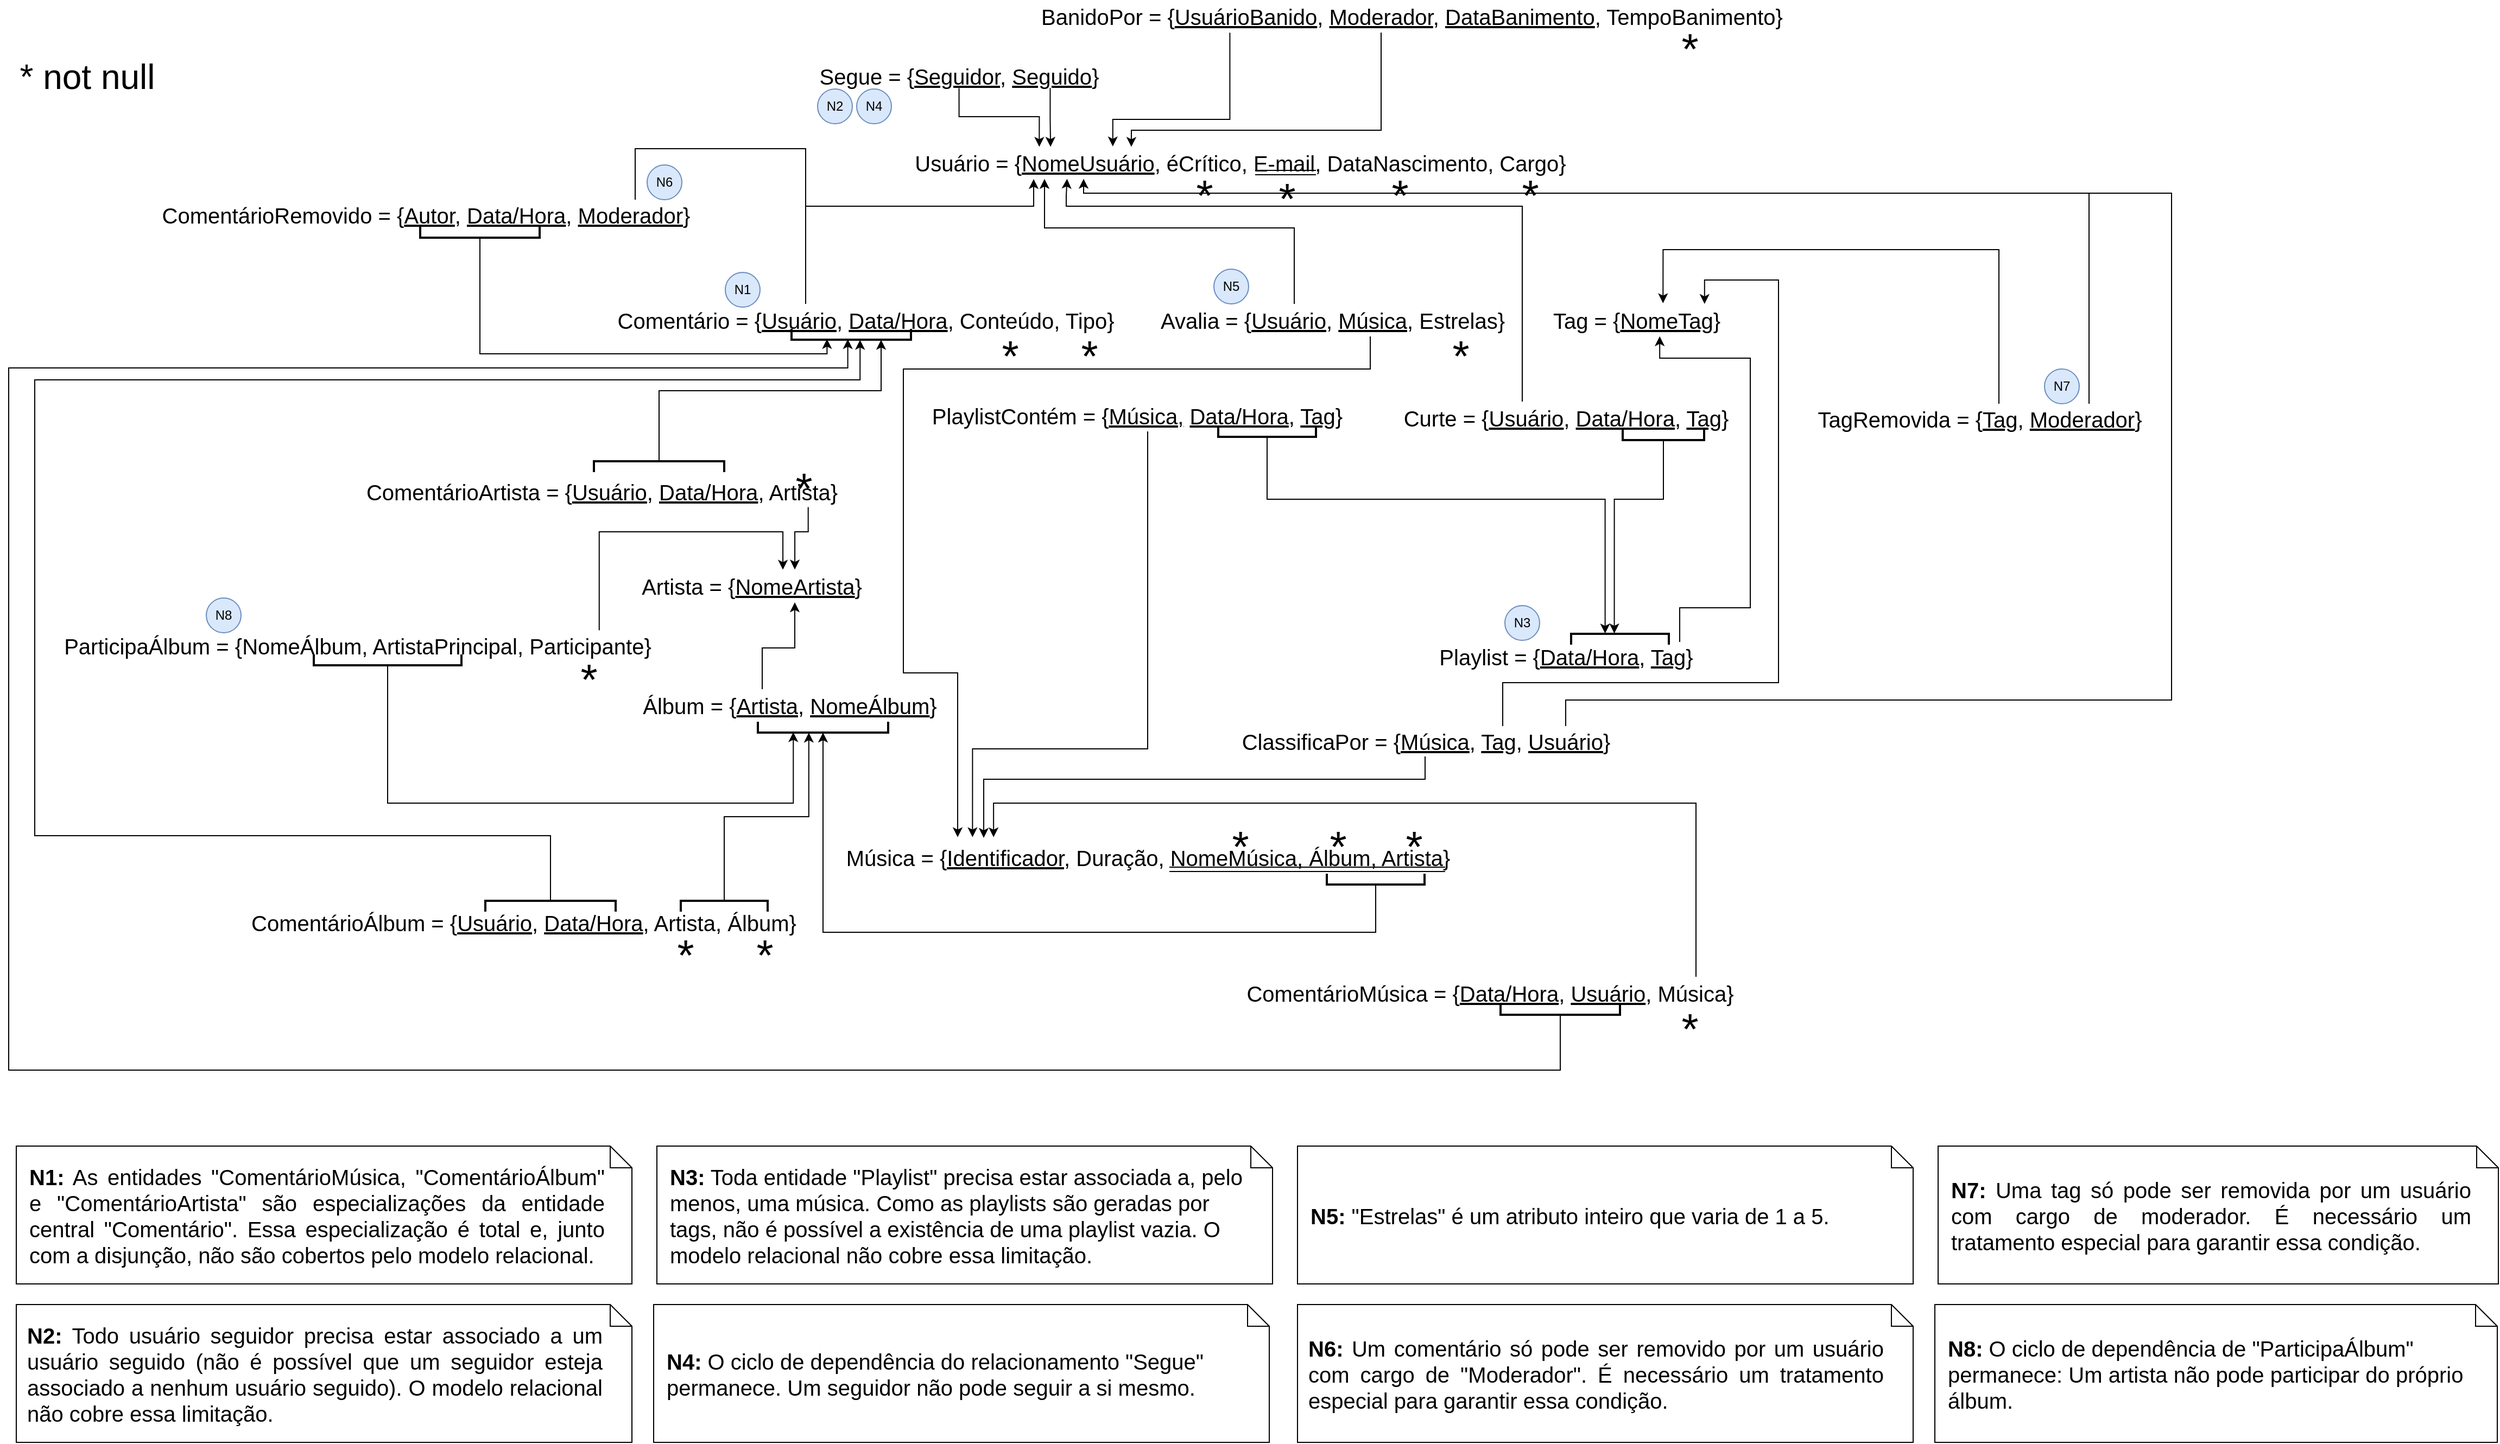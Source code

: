 <mxfile version="18.1.2" type="device"><diagram id="uBIwDoEW6npyJiQwNYyA" name="Page-1"><mxGraphModel dx="2756" dy="1058" grid="0" gridSize="10" guides="1" tooltips="1" connect="1" arrows="1" fold="1" page="1" pageScale="1" pageWidth="827" pageHeight="1169" math="0" shadow="0"><root><mxCell id="0"/><mxCell id="1" parent="0"/><mxCell id="7VjOKIPXhmHWfeDFrpkA-3" style="edgeStyle=orthogonalEdgeStyle;rounded=0;orthogonalLoop=1;jettySize=auto;html=1;entryX=0.197;entryY=0.007;entryDx=0;entryDy=0;entryPerimeter=0;fontSize=20;exitX=0.501;exitY=1.06;exitDx=0;exitDy=0;exitPerimeter=0;" parent="1" source="7VjOKIPXhmHWfeDFrpkA-1" target="7VjOKIPXhmHWfeDFrpkA-2" edge="1"><mxGeometry relative="1" as="geometry"/></mxCell><mxCell id="7VjOKIPXhmHWfeDFrpkA-4" style="edgeStyle=orthogonalEdgeStyle;rounded=0;orthogonalLoop=1;jettySize=auto;html=1;entryX=0.214;entryY=0.007;entryDx=0;entryDy=0;entryPerimeter=0;fontSize=20;exitX=0.812;exitY=1.059;exitDx=0;exitDy=0;exitPerimeter=0;" parent="1" source="7VjOKIPXhmHWfeDFrpkA-1" target="7VjOKIPXhmHWfeDFrpkA-2" edge="1"><mxGeometry relative="1" as="geometry"/></mxCell><mxCell id="7VjOKIPXhmHWfeDFrpkA-1" value="&lt;font style=&quot;font-size: 20px;&quot;&gt;Segue = {&lt;u&gt;Seguidor&lt;/u&gt;, &lt;u&gt;Seguido&lt;/u&gt;}&lt;/font&gt;" style="text;html=1;align=center;verticalAlign=middle;resizable=0;points=[];autosize=1;strokeColor=none;fillColor=none;" parent="1" vertex="1"><mxGeometry x="6" y="120" width="270" height="20" as="geometry"/></mxCell><mxCell id="7VjOKIPXhmHWfeDFrpkA-2" value="&lt;div&gt;Usuário = {&lt;u&gt;NomeUsuário&lt;/u&gt;, éCrítico, E-mail, DataNascimento, Cargo}&lt;/div&gt;" style="text;html=1;align=center;verticalAlign=middle;resizable=0;points=[];autosize=1;strokeColor=none;fillColor=none;fontSize=20;" parent="1" vertex="1"><mxGeometry x="95" y="195" width="610" height="30" as="geometry"/></mxCell><mxCell id="7VjOKIPXhmHWfeDFrpkA-5" value="" style="endArrow=none;html=1;rounded=0;fontSize=20;shape=link;" parent="1" edge="1"><mxGeometry width="50" height="50" relative="1" as="geometry"><mxPoint x="414" y="219" as="sourcePoint"/><mxPoint x="470" y="219" as="targetPoint"/></mxGeometry></mxCell><mxCell id="7VjOKIPXhmHWfeDFrpkA-11" style="edgeStyle=orthogonalEdgeStyle;rounded=0;orthogonalLoop=1;jettySize=auto;html=1;fontSize=20;exitX=0.261;exitY=1.005;exitDx=0;exitDy=0;exitPerimeter=0;entryX=0.308;entryY=-0.003;entryDx=0;entryDy=0;entryPerimeter=0;" parent="1" source="7VjOKIPXhmHWfeDFrpkA-10" target="7VjOKIPXhmHWfeDFrpkA-2" edge="1"><mxGeometry relative="1" as="geometry"><mxPoint x="283" y="180" as="targetPoint"/><mxPoint x="390" y="95" as="sourcePoint"/><Array as="points"><mxPoint x="391" y="170"/><mxPoint x="283" y="170"/></Array></mxGeometry></mxCell><mxCell id="7VjOKIPXhmHWfeDFrpkA-12" style="edgeStyle=orthogonalEdgeStyle;rounded=0;orthogonalLoop=1;jettySize=auto;html=1;fontSize=20;exitX=0.46;exitY=0.998;exitDx=0;exitDy=0;exitPerimeter=0;entryX=0.336;entryY=0.01;entryDx=0;entryDy=0;entryPerimeter=0;" parent="1" source="7VjOKIPXhmHWfeDFrpkA-10" target="7VjOKIPXhmHWfeDFrpkA-2" edge="1"><mxGeometry relative="1" as="geometry"><mxPoint x="468.286" y="141.286" as="targetPoint"/><Array as="points"><mxPoint x="530" y="180"/><mxPoint x="300" y="180"/></Array></mxGeometry></mxCell><mxCell id="7VjOKIPXhmHWfeDFrpkA-10" value="BanidoPor = {&lt;u&gt;UsuárioBanido&lt;/u&gt;, &lt;u&gt;Moderador&lt;/u&gt;, &lt;u&gt;DataBanimento&lt;/u&gt;, TempoBanimento}" style="text;html=1;align=center;verticalAlign=middle;resizable=0;points=[];autosize=1;strokeColor=none;fillColor=none;fontSize=20;" parent="1" vertex="1"><mxGeometry x="208" y="60" width="700" height="30" as="geometry"/></mxCell><mxCell id="7VjOKIPXhmHWfeDFrpkA-14" value="" style="edgeStyle=orthogonalEdgeStyle;rounded=0;orthogonalLoop=1;jettySize=auto;html=1;fontSize=20;exitX=0.383;exitY=0.001;exitDx=0;exitDy=0;exitPerimeter=0;strokeColor=#000000;fillColor=#000000;" parent="1" source="7VjOKIPXhmHWfeDFrpkA-13" target="7VjOKIPXhmHWfeDFrpkA-2" edge="1"><mxGeometry relative="1" as="geometry"><Array as="points"><mxPoint y="250"/><mxPoint x="210" y="250"/></Array></mxGeometry></mxCell><mxCell id="7VjOKIPXhmHWfeDFrpkA-13" value="Comentário = {&lt;u&gt;Usuário&lt;/u&gt;, &lt;u&gt;Data/Hora&lt;/u&gt;, Conteúdo, Tipo}" style="text;html=1;align=center;verticalAlign=middle;resizable=0;points=[];autosize=1;strokeColor=none;fillColor=none;fontSize=20;" parent="1" vertex="1"><mxGeometry x="-180" y="340" width="470" height="30" as="geometry"/></mxCell><mxCell id="7VjOKIPXhmHWfeDFrpkA-16" value="" style="edgeStyle=orthogonalEdgeStyle;rounded=0;orthogonalLoop=1;jettySize=auto;html=1;fontSize=20;entryX=0.206;entryY=0.998;entryDx=0;entryDy=0;entryPerimeter=0;" parent="1" source="7VjOKIPXhmHWfeDFrpkA-15" target="7VjOKIPXhmHWfeDFrpkA-2" edge="1"><mxGeometry relative="1" as="geometry"><Array as="points"><mxPoint x="450" y="270"/><mxPoint x="220" y="270"/><mxPoint x="220" y="225"/></Array></mxGeometry></mxCell><mxCell id="7VjOKIPXhmHWfeDFrpkA-48" style="edgeStyle=orthogonalEdgeStyle;rounded=0;orthogonalLoop=1;jettySize=auto;html=1;fontSize=20;strokeColor=#000000;fillColor=#000000;entryX=0.193;entryY=-0.121;entryDx=0;entryDy=0;entryPerimeter=0;" parent="1" source="7VjOKIPXhmHWfeDFrpkA-15" target="7VjOKIPXhmHWfeDFrpkA-41" edge="1"><mxGeometry relative="1" as="geometry"><mxPoint x="140" y="900" as="targetPoint"/><Array as="points"><mxPoint x="520" y="400"/><mxPoint x="90" y="400"/><mxPoint x="90" y="680"/><mxPoint x="140" y="680"/></Array></mxGeometry></mxCell><mxCell id="7VjOKIPXhmHWfeDFrpkA-15" value="Avalia = {&lt;u&gt;Usuário&lt;/u&gt;, &lt;u&gt;Música&lt;/u&gt;, Estrelas}" style="text;html=1;align=center;verticalAlign=middle;resizable=0;points=[];autosize=1;strokeColor=none;fillColor=none;fontSize=20;" parent="1" vertex="1"><mxGeometry x="320" y="340" width="330" height="30" as="geometry"/></mxCell><mxCell id="7VjOKIPXhmHWfeDFrpkA-18" value="Tag = {&lt;u&gt;NomeTag&lt;/u&gt;}" style="text;html=1;align=center;verticalAlign=middle;resizable=0;points=[];autosize=1;strokeColor=none;fillColor=none;fontSize=20;" parent="1" vertex="1"><mxGeometry x="680" y="340" width="170" height="30" as="geometry"/></mxCell><mxCell id="7VjOKIPXhmHWfeDFrpkA-33" value="" style="edgeStyle=orthogonalEdgeStyle;rounded=0;orthogonalLoop=1;jettySize=auto;html=1;fontSize=20;strokeColor=#000000;fillColor=#000000;entryX=0.239;entryY=0.993;entryDx=0;entryDy=0;entryPerimeter=0;" parent="1" source="7VjOKIPXhmHWfeDFrpkA-21" target="7VjOKIPXhmHWfeDFrpkA-2" edge="1"><mxGeometry relative="1" as="geometry"><mxPoint x="530" y="240" as="targetPoint"/><Array as="points"><mxPoint x="660" y="250"/><mxPoint x="240" y="250"/><mxPoint x="240" y="240"/><mxPoint x="241" y="240"/></Array></mxGeometry></mxCell><mxCell id="7VjOKIPXhmHWfeDFrpkA-21" value="Curte = {&lt;u&gt;Usuário&lt;/u&gt;, &lt;u&gt;Data/Hora&lt;/u&gt;, &lt;u&gt;Tag&lt;/u&gt;}" style="text;html=1;align=center;verticalAlign=middle;resizable=0;points=[];autosize=1;strokeColor=none;fillColor=none;fontSize=20;" parent="1" vertex="1"><mxGeometry x="540" y="430" width="320" height="30" as="geometry"/></mxCell><mxCell id="7VjOKIPXhmHWfeDFrpkA-23" value="" style="edgeStyle=orthogonalEdgeStyle;rounded=0;orthogonalLoop=1;jettySize=auto;html=1;fontSize=20;strokeColor=#000000;fillColor=#000000;entryX=0.627;entryY=0.995;entryDx=0;entryDy=0;entryPerimeter=0;exitX=0.92;exitY=0.049;exitDx=0;exitDy=0;exitPerimeter=0;" parent="1" source="7VjOKIPXhmHWfeDFrpkA-22" target="7VjOKIPXhmHWfeDFrpkA-18" edge="1"><mxGeometry relative="1" as="geometry"><mxPoint x="780" y="370" as="targetPoint"/><Array as="points"><mxPoint x="805" y="620"/><mxPoint x="870" y="620"/><mxPoint x="870" y="390"/><mxPoint x="787" y="390"/></Array></mxGeometry></mxCell><mxCell id="7VjOKIPXhmHWfeDFrpkA-22" value="Playlist = {&lt;u&gt;Data/Hora&lt;/u&gt;, &lt;u&gt;Tag&lt;/u&gt;}" style="text;html=1;align=center;verticalAlign=middle;resizable=0;points=[];autosize=1;strokeColor=none;fillColor=none;fontSize=20;" parent="1" vertex="1"><mxGeometry x="575" y="650" width="250" height="30" as="geometry"/></mxCell><mxCell id="7VjOKIPXhmHWfeDFrpkA-29" style="edgeStyle=orthogonalEdgeStyle;rounded=0;orthogonalLoop=1;jettySize=auto;html=1;exitX=0;exitY=0.5;exitDx=0;exitDy=0;exitPerimeter=0;fontSize=20;strokeColor=#000000;fillColor=#000000;entryX=-0.04;entryY=0.558;entryDx=0;entryDy=0;entryPerimeter=0;" parent="1" source="7VjOKIPXhmHWfeDFrpkA-31" target="7VjOKIPXhmHWfeDFrpkA-30" edge="1"><mxGeometry relative="1" as="geometry"><mxPoint x="782.5" y="480" as="sourcePoint"/><mxPoint x="745" y="640" as="targetPoint"/><Array as="points"><mxPoint x="790" y="520"/><mxPoint x="745" y="520"/></Array></mxGeometry></mxCell><mxCell id="7VjOKIPXhmHWfeDFrpkA-30" value="" style="strokeWidth=2;html=1;shape=mxgraph.flowchart.annotation_1;align=left;pointerEvents=1;shadow=0;fontSize=20;rotation=90;" parent="1" vertex="1"><mxGeometry x="745" y="604" width="10" height="90" as="geometry"/></mxCell><mxCell id="7VjOKIPXhmHWfeDFrpkA-31" value="" style="strokeWidth=2;html=1;shape=mxgraph.flowchart.annotation_1;align=left;pointerEvents=1;shadow=0;fontSize=20;rotation=-90;" parent="1" vertex="1"><mxGeometry x="785" y="423" width="10" height="75" as="geometry"/></mxCell><mxCell id="7VjOKIPXhmHWfeDFrpkA-49" style="edgeStyle=orthogonalEdgeStyle;rounded=0;orthogonalLoop=1;jettySize=auto;html=1;entryX=0.217;entryY=-0.121;entryDx=0;entryDy=0;entryPerimeter=0;fontSize=20;strokeColor=#000000;fillColor=#000000;" parent="1" source="7VjOKIPXhmHWfeDFrpkA-34" target="7VjOKIPXhmHWfeDFrpkA-41" edge="1"><mxGeometry relative="1" as="geometry"><Array as="points"><mxPoint x="315" y="750"/><mxPoint x="154" y="750"/></Array></mxGeometry></mxCell><mxCell id="7VjOKIPXhmHWfeDFrpkA-34" value="PlaylistContém = {&lt;u&gt;Música,&lt;/u&gt; &lt;u&gt;Data/Hora&lt;/u&gt;, &lt;u&gt;Tag&lt;/u&gt;}" style="text;html=1;align=center;verticalAlign=middle;resizable=0;points=[];autosize=1;strokeColor=none;fillColor=none;fontSize=20;" parent="1" vertex="1"><mxGeometry x="110" y="427.5" width="390" height="30" as="geometry"/></mxCell><mxCell id="7VjOKIPXhmHWfeDFrpkA-36" style="edgeStyle=orthogonalEdgeStyle;rounded=0;orthogonalLoop=1;jettySize=auto;html=1;entryX=-0.033;entryY=0.652;entryDx=0;entryDy=0;entryPerimeter=0;fontSize=20;strokeColor=#000000;fillColor=#000000;" parent="1" source="7VjOKIPXhmHWfeDFrpkA-35" target="7VjOKIPXhmHWfeDFrpkA-30" edge="1"><mxGeometry relative="1" as="geometry"><Array as="points"><mxPoint x="425" y="520"/><mxPoint x="736" y="520"/></Array></mxGeometry></mxCell><mxCell id="7VjOKIPXhmHWfeDFrpkA-35" value="" style="strokeWidth=2;html=1;shape=mxgraph.flowchart.annotation_1;align=left;pointerEvents=1;shadow=0;fontSize=20;rotation=-90;" parent="1" vertex="1"><mxGeometry x="420" y="412.5" width="10" height="90" as="geometry"/></mxCell><mxCell id="7VjOKIPXhmHWfeDFrpkA-37" value="Artista = {&lt;u&gt;NomeArtista&lt;/u&gt;}" style="text;html=1;align=center;verticalAlign=middle;resizable=0;points=[];autosize=1;strokeColor=none;fillColor=none;fontSize=20;" parent="1" vertex="1"><mxGeometry x="-160" y="585" width="220" height="30" as="geometry"/></mxCell><mxCell id="7VjOKIPXhmHWfeDFrpkA-40" style="edgeStyle=orthogonalEdgeStyle;rounded=0;orthogonalLoop=1;jettySize=auto;html=1;fontSize=20;strokeColor=#000000;fillColor=#000000;" parent="1" source="7VjOKIPXhmHWfeDFrpkA-38" target="7VjOKIPXhmHWfeDFrpkA-37" edge="1"><mxGeometry relative="1" as="geometry"><Array as="points"><mxPoint x="-40" y="657"/><mxPoint x="-10" y="657"/></Array></mxGeometry></mxCell><mxCell id="7VjOKIPXhmHWfeDFrpkA-38" value="Álbum = {&lt;u&gt;Artista&lt;/u&gt;, &lt;u&gt;NomeÁlbum&lt;/u&gt;}" style="text;html=1;align=center;verticalAlign=middle;resizable=0;points=[];autosize=1;strokeColor=none;fillColor=none;fontSize=20;" parent="1" vertex="1"><mxGeometry x="-160" y="695" width="290" height="30" as="geometry"/></mxCell><mxCell id="7VjOKIPXhmHWfeDFrpkA-41" value="Música = {&lt;u&gt;Identificador,&lt;/u&gt; Duração, NomeMúsica,  Álbum, Artista}" style="text;html=1;align=center;verticalAlign=middle;resizable=0;points=[];autosize=1;strokeColor=none;fillColor=none;fontSize=20;" parent="1" vertex="1"><mxGeometry x="30" y="835" width="570" height="30" as="geometry"/></mxCell><mxCell id="7VjOKIPXhmHWfeDFrpkA-42" value="" style="strokeWidth=2;html=1;shape=mxgraph.flowchart.annotation_1;align=left;pointerEvents=1;shadow=0;fontSize=20;rotation=-90;" parent="1" vertex="1"><mxGeometry x="11" y="670" width="10" height="120" as="geometry"/></mxCell><mxCell id="7VjOKIPXhmHWfeDFrpkA-44" style="edgeStyle=orthogonalEdgeStyle;rounded=0;orthogonalLoop=1;jettySize=auto;html=1;entryX=0;entryY=0.5;entryDx=0;entryDy=0;entryPerimeter=0;fontSize=20;strokeColor=#000000;fillColor=#000000;" parent="1" source="7VjOKIPXhmHWfeDFrpkA-43" target="7VjOKIPXhmHWfeDFrpkA-42" edge="1"><mxGeometry relative="1" as="geometry"><Array as="points"><mxPoint x="525" y="919"/><mxPoint x="16" y="919"/></Array></mxGeometry></mxCell><mxCell id="7VjOKIPXhmHWfeDFrpkA-43" value="" style="strokeWidth=2;html=1;shape=mxgraph.flowchart.annotation_1;align=left;pointerEvents=1;shadow=0;fontSize=20;rotation=-90;" parent="1" vertex="1"><mxGeometry x="520" y="825" width="10" height="90" as="geometry"/></mxCell><mxCell id="7VjOKIPXhmHWfeDFrpkA-45" value="" style="endArrow=none;html=1;rounded=0;fontSize=20;shape=link;" parent="1" edge="1"><mxGeometry width="50" height="50" relative="1" as="geometry"><mxPoint x="335" y="861" as="sourcePoint"/><mxPoint x="589" y="861" as="targetPoint"/></mxGeometry></mxCell><mxCell id="7VjOKIPXhmHWfeDFrpkA-61" style="edgeStyle=elbowEdgeStyle;rounded=0;orthogonalLoop=1;jettySize=auto;elbow=vertical;html=1;entryX=0.682;entryY=-0.009;entryDx=0;entryDy=0;entryPerimeter=0;fontSize=20;strokeColor=#000000;fillColor=#000000;exitX=0.923;exitY=0.993;exitDx=0;exitDy=0;exitPerimeter=0;" parent="1" source="7VjOKIPXhmHWfeDFrpkA-50" target="7VjOKIPXhmHWfeDFrpkA-37" edge="1"><mxGeometry relative="1" as="geometry"><Array as="points"><mxPoint y="550"/></Array></mxGeometry></mxCell><mxCell id="7VjOKIPXhmHWfeDFrpkA-50" value="ComentárioArtista = {&lt;u&gt;Usuário&lt;/u&gt;, &lt;u&gt;Data/Hora&lt;/u&gt;, Artista}" style="text;html=1;align=center;verticalAlign=middle;resizable=0;points=[];autosize=1;strokeColor=none;fillColor=none;fontSize=20;" parent="1" vertex="1"><mxGeometry x="-413" y="497.5" width="450" height="30" as="geometry"/></mxCell><mxCell id="7VjOKIPXhmHWfeDFrpkA-54" style="edgeStyle=elbowEdgeStyle;rounded=0;orthogonalLoop=1;jettySize=auto;html=1;fontSize=20;strokeColor=#000000;fillColor=#000000;entryX=-0.015;entryY=0.75;entryDx=0;entryDy=0;entryPerimeter=0;elbow=vertical;" parent="1" source="7VjOKIPXhmHWfeDFrpkA-51" target="7VjOKIPXhmHWfeDFrpkA-52" edge="1"><mxGeometry relative="1" as="geometry"><mxPoint x="42" y="380" as="targetPoint"/><Array as="points"><mxPoint x="-20" y="420"/></Array></mxGeometry></mxCell><mxCell id="7VjOKIPXhmHWfeDFrpkA-51" value="" style="strokeWidth=2;html=1;shape=mxgraph.flowchart.annotation_1;align=left;pointerEvents=1;shadow=0;fontSize=20;rotation=90;" parent="1" vertex="1"><mxGeometry x="-140" y="430" width="10" height="120" as="geometry"/></mxCell><mxCell id="7VjOKIPXhmHWfeDFrpkA-52" value="" style="strokeWidth=2;html=1;shape=mxgraph.flowchart.annotation_1;align=left;pointerEvents=1;shadow=0;fontSize=20;rotation=-90;" parent="1" vertex="1"><mxGeometry x="37" y="313" width="10" height="110" as="geometry"/></mxCell><mxCell id="7VjOKIPXhmHWfeDFrpkA-55" value="ComentárioÁlbum = {&lt;u&gt;Usuário&lt;/u&gt;, &lt;u&gt;Data/Hora&lt;/u&gt;, Artista, Álbum}" style="text;html=1;align=center;verticalAlign=middle;resizable=0;points=[];autosize=1;strokeColor=none;fillColor=none;fontSize=20;" parent="1" vertex="1"><mxGeometry x="-520" y="895" width="520" height="30" as="geometry"/></mxCell><mxCell id="7VjOKIPXhmHWfeDFrpkA-57" style="edgeStyle=orthogonalEdgeStyle;rounded=0;orthogonalLoop=1;jettySize=auto;html=1;entryX=-0.011;entryY=0.391;entryDx=0;entryDy=0;entryPerimeter=0;fontSize=20;strokeColor=#000000;fillColor=#000000;" parent="1" source="7VjOKIPXhmHWfeDFrpkA-56" target="7VjOKIPXhmHWfeDFrpkA-42" edge="1"><mxGeometry relative="1" as="geometry"/></mxCell><mxCell id="7VjOKIPXhmHWfeDFrpkA-56" value="" style="strokeWidth=2;html=1;shape=mxgraph.flowchart.annotation_1;align=left;pointerEvents=1;shadow=0;fontSize=20;rotation=90;" parent="1" vertex="1"><mxGeometry x="-80" y="855" width="10" height="80" as="geometry"/></mxCell><mxCell id="7VjOKIPXhmHWfeDFrpkA-59" style="edgeStyle=orthogonalEdgeStyle;rounded=0;orthogonalLoop=1;jettySize=auto;html=1;fontSize=20;strokeColor=#000000;fillColor=#000000;entryX=-0.018;entryY=0.574;entryDx=0;entryDy=0;entryPerimeter=0;" parent="1" source="7VjOKIPXhmHWfeDFrpkA-58" target="7VjOKIPXhmHWfeDFrpkA-52" edge="1"><mxGeometry relative="1" as="geometry"><mxPoint x="50" y="380" as="targetPoint"/><Array as="points"><mxPoint x="-235" y="830"/><mxPoint x="-710" y="830"/><mxPoint x="-710" y="410"/><mxPoint x="50" y="410"/></Array></mxGeometry></mxCell><mxCell id="7VjOKIPXhmHWfeDFrpkA-58" value="" style="strokeWidth=2;html=1;shape=mxgraph.flowchart.annotation_1;align=left;pointerEvents=1;shadow=0;fontSize=20;rotation=90;" parent="1" vertex="1"><mxGeometry x="-240" y="835" width="10" height="120" as="geometry"/></mxCell><mxCell id="7VjOKIPXhmHWfeDFrpkA-66" style="edgeStyle=elbowEdgeStyle;rounded=0;orthogonalLoop=1;jettySize=auto;elbow=vertical;html=1;fontSize=20;strokeColor=#000000;fillColor=#000000;exitX=0.898;exitY=0.026;exitDx=0;exitDy=0;exitPerimeter=0;entryX=0.632;entryY=-0.003;entryDx=0;entryDy=0;entryPerimeter=0;" parent="1" source="7VjOKIPXhmHWfeDFrpkA-62" target="7VjOKIPXhmHWfeDFrpkA-37" edge="1"><mxGeometry relative="1" as="geometry"><mxPoint x="-120" y="530.0" as="targetPoint"/><Array as="points"><mxPoint x="-40" y="550"/><mxPoint x="-30" y="550"/><mxPoint x="-160" y="560"/></Array></mxGeometry></mxCell><mxCell id="7VjOKIPXhmHWfeDFrpkA-62" value="ParticipaÁlbum = {NomeÁlbum, ArtistaPrincipal, Participante}" style="text;html=1;align=center;verticalAlign=middle;resizable=0;points=[];autosize=1;strokeColor=none;fillColor=none;fontSize=20;" parent="1" vertex="1"><mxGeometry x="-693" y="640" width="560" height="30" as="geometry"/></mxCell><mxCell id="7VjOKIPXhmHWfeDFrpkA-65" style="edgeStyle=elbowEdgeStyle;rounded=0;orthogonalLoop=1;jettySize=auto;elbow=vertical;html=1;entryX=0.033;entryY=0.272;entryDx=0;entryDy=0;entryPerimeter=0;fontSize=20;strokeColor=#000000;fillColor=#000000;" parent="1" source="7VjOKIPXhmHWfeDFrpkA-64" target="7VjOKIPXhmHWfeDFrpkA-42" edge="1"><mxGeometry relative="1" as="geometry"><Array as="points"><mxPoint x="-200" y="800"/></Array></mxGeometry></mxCell><mxCell id="7VjOKIPXhmHWfeDFrpkA-64" value="" style="strokeWidth=2;html=1;shape=mxgraph.flowchart.annotation_1;align=left;pointerEvents=1;shadow=0;fontSize=20;rotation=-90;" parent="1" vertex="1"><mxGeometry x="-390" y="600" width="10" height="136" as="geometry"/></mxCell><mxCell id="7VjOKIPXhmHWfeDFrpkA-69" style="edgeStyle=elbowEdgeStyle;rounded=0;orthogonalLoop=1;jettySize=auto;elbow=vertical;html=1;entryX=0.251;entryY=-0.119;entryDx=0;entryDy=0;entryPerimeter=0;fontSize=20;strokeColor=#000000;fillColor=#000000;" parent="1" source="7VjOKIPXhmHWfeDFrpkA-68" target="7VjOKIPXhmHWfeDFrpkA-41" edge="1"><mxGeometry relative="1" as="geometry"><Array as="points"><mxPoint x="820" y="800"/><mxPoint x="390" y="770"/></Array></mxGeometry></mxCell><mxCell id="7VjOKIPXhmHWfeDFrpkA-68" value="ComentárioMúsica = {&lt;u&gt;Data/Hora&lt;/u&gt;, &lt;u&gt;Usuário&lt;/u&gt;, Música}" style="text;html=1;align=center;verticalAlign=middle;resizable=0;points=[];autosize=1;strokeColor=none;fillColor=none;fontSize=20;" parent="1" vertex="1"><mxGeometry x="400" y="960" width="460" height="30" as="geometry"/></mxCell><mxCell id="7VjOKIPXhmHWfeDFrpkA-76" style="edgeStyle=orthogonalEdgeStyle;rounded=0;orthogonalLoop=1;jettySize=auto;elbow=vertical;html=1;fontSize=20;strokeColor=#000000;fillColor=#000000;entryX=0.048;entryY=0.471;entryDx=0;entryDy=0;entryPerimeter=0;" parent="1" source="7VjOKIPXhmHWfeDFrpkA-70" target="7VjOKIPXhmHWfeDFrpkA-52" edge="1"><mxGeometry relative="1" as="geometry"><mxPoint x="28" y="393" as="targetPoint"/><Array as="points"><mxPoint x="695" y="1046"/><mxPoint x="-734" y="1046"/><mxPoint x="-734" y="399"/><mxPoint x="39" y="399"/></Array></mxGeometry></mxCell><mxCell id="7VjOKIPXhmHWfeDFrpkA-70" value="" style="strokeWidth=2;html=1;shape=mxgraph.flowchart.annotation_1;align=left;pointerEvents=1;shadow=0;fontSize=20;rotation=-90;" parent="1" vertex="1"><mxGeometry x="690" y="935" width="10" height="110" as="geometry"/></mxCell><mxCell id="7VjOKIPXhmHWfeDFrpkA-81" style="edgeStyle=orthogonalEdgeStyle;rounded=0;orthogonalLoop=1;jettySize=auto;html=1;fontSize=20;strokeColor=#000000;fillColor=#000000;elbow=vertical;" parent="1" source="7VjOKIPXhmHWfeDFrpkA-80" edge="1"><mxGeometry relative="1" as="geometry"><mxPoint x="164" y="832" as="targetPoint"/><Array as="points"><mxPoint x="571" y="778"/><mxPoint x="164" y="778"/></Array></mxGeometry></mxCell><mxCell id="7VjOKIPXhmHWfeDFrpkA-82" style="edgeStyle=orthogonalEdgeStyle;rounded=0;orthogonalLoop=1;jettySize=auto;html=1;fontSize=20;strokeColor=#000000;fillColor=#000000;elbow=vertical;entryX=0.87;entryY=0.001;entryDx=0;entryDy=0;entryPerimeter=0;" parent="1" source="7VjOKIPXhmHWfeDFrpkA-80" target="7VjOKIPXhmHWfeDFrpkA-18" edge="1"><mxGeometry relative="1" as="geometry"><mxPoint x="828" y="337" as="targetPoint"/><Array as="points"><mxPoint x="642" y="689"/><mxPoint x="896" y="689"/><mxPoint x="896" y="318"/><mxPoint x="828" y="318"/></Array></mxGeometry></mxCell><mxCell id="7VjOKIPXhmHWfeDFrpkA-85" value="" style="edgeStyle=orthogonalEdgeStyle;rounded=0;jumpStyle=arc;jumpSize=20;orthogonalLoop=1;jettySize=auto;html=1;fontSize=20;strokeColor=#000000;fillColor=#000000;elbow=vertical;entryX=0.264;entryY=0.993;entryDx=0;entryDy=0;entryPerimeter=0;" parent="1" source="7VjOKIPXhmHWfeDFrpkA-80" target="7VjOKIPXhmHWfeDFrpkA-2" edge="1"><mxGeometry relative="1" as="geometry"><Array as="points"><mxPoint x="700" y="705"/><mxPoint x="1258" y="705"/><mxPoint x="1258" y="238"/><mxPoint x="256" y="238"/></Array></mxGeometry></mxCell><mxCell id="7VjOKIPXhmHWfeDFrpkA-80" value="ClassificaPor = {&lt;u&gt;Música&lt;/u&gt;, &lt;u&gt;Tag&lt;/u&gt;, &lt;u&gt;Usuário&lt;/u&gt;}" style="text;html=1;align=center;verticalAlign=middle;resizable=0;points=[];autosize=1;strokeColor=none;fillColor=none;fontSize=20;" parent="1" vertex="1"><mxGeometry x="396" y="729" width="349" height="28" as="geometry"/></mxCell><mxCell id="7VjOKIPXhmHWfeDFrpkA-88" style="edgeStyle=orthogonalEdgeStyle;rounded=0;jumpStyle=arc;jumpSize=20;orthogonalLoop=1;jettySize=auto;html=1;entryX=0.645;entryY=-0.021;entryDx=0;entryDy=0;entryPerimeter=0;fontSize=20;strokeColor=#000000;fillColor=#000000;elbow=vertical;" parent="1" source="7VjOKIPXhmHWfeDFrpkA-87" target="7VjOKIPXhmHWfeDFrpkA-18" edge="1"><mxGeometry relative="1" as="geometry"><Array as="points"><mxPoint x="1099" y="290"/><mxPoint x="790" y="290"/></Array></mxGeometry></mxCell><mxCell id="7VjOKIPXhmHWfeDFrpkA-89" style="edgeStyle=orthogonalEdgeStyle;rounded=0;jumpStyle=arc;jumpSize=20;orthogonalLoop=1;jettySize=auto;html=1;fontSize=20;strokeColor=#000000;fillColor=#000000;elbow=vertical;endArrow=none;endFill=0;" parent="1" source="7VjOKIPXhmHWfeDFrpkA-87" edge="1"><mxGeometry relative="1" as="geometry"><mxPoint x="1182" y="238" as="targetPoint"/><Array as="points"><mxPoint x="1182" y="238"/></Array></mxGeometry></mxCell><mxCell id="7VjOKIPXhmHWfeDFrpkA-87" value="TagRemovida = {&lt;u&gt;Tag&lt;/u&gt;, &lt;u&gt;Moderador&lt;/u&gt;}" style="text;html=1;align=center;verticalAlign=middle;resizable=0;points=[];autosize=1;strokeColor=none;fillColor=none;fontSize=20;" parent="1" vertex="1"><mxGeometry x="927" y="432" width="308" height="28" as="geometry"/></mxCell><mxCell id="7VjOKIPXhmHWfeDFrpkA-93" style="edgeStyle=orthogonalEdgeStyle;rounded=0;jumpStyle=arc;jumpSize=20;orthogonalLoop=1;jettySize=auto;html=1;fontSize=20;startArrow=none;startFill=0;endArrow=none;endFill=0;strokeColor=#000000;fillColor=#000000;elbow=vertical;" parent="1" source="7VjOKIPXhmHWfeDFrpkA-90" edge="1"><mxGeometry relative="1" as="geometry"><mxPoint y="250" as="targetPoint"/><Array as="points"><mxPoint x="-157" y="197"/><mxPoint y="197"/><mxPoint y="250"/><mxPoint x="38" y="250"/></Array></mxGeometry></mxCell><mxCell id="7VjOKIPXhmHWfeDFrpkA-90" value="ComentárioRemovido = {&lt;u&gt;Autor&lt;/u&gt;, &lt;u&gt;Data/Hora&lt;/u&gt;, &lt;u&gt;Moderador&lt;/u&gt;}" style="text;html=1;align=center;verticalAlign=middle;resizable=0;points=[];autosize=1;strokeColor=none;fillColor=none;fontSize=20;" parent="1" vertex="1"><mxGeometry x="-598" y="244" width="495" height="28" as="geometry"/></mxCell><mxCell id="7VjOKIPXhmHWfeDFrpkA-92" style="edgeStyle=orthogonalEdgeStyle;rounded=0;jumpStyle=arc;jumpSize=20;orthogonalLoop=1;jettySize=auto;html=1;entryX=0.062;entryY=0.297;entryDx=0;entryDy=0;entryPerimeter=0;fontSize=20;endArrow=classic;endFill=1;strokeColor=#000000;fillColor=#000000;elbow=vertical;startArrow=none;startFill=0;" parent="1" source="7VjOKIPXhmHWfeDFrpkA-91" target="7VjOKIPXhmHWfeDFrpkA-52" edge="1"><mxGeometry relative="1" as="geometry"><Array as="points"><mxPoint x="-300" y="386"/><mxPoint x="20" y="386"/></Array></mxGeometry></mxCell><mxCell id="7VjOKIPXhmHWfeDFrpkA-91" value="" style="strokeWidth=2;html=1;shape=mxgraph.flowchart.annotation_1;align=left;pointerEvents=1;shadow=0;fontSize=20;rotation=-90;" parent="1" vertex="1"><mxGeometry x="-305" y="219" width="10" height="110" as="geometry"/></mxCell><mxCell id="7VjOKIPXhmHWfeDFrpkA-97" value="&lt;font style=&quot;font-size: 40px;&quot;&gt;*&lt;/font&gt;" style="text;html=1;align=center;verticalAlign=middle;resizable=0;points=[];autosize=1;strokeColor=none;fillColor=none;fontSize=20;" parent="1" vertex="1"><mxGeometry x="801" y="87" width="26" height="33" as="geometry"/></mxCell><mxCell id="7VjOKIPXhmHWfeDFrpkA-98" value="&lt;font style=&quot;font-size: 40px;&quot;&gt;*&lt;/font&gt;" style="text;html=1;align=center;verticalAlign=middle;resizable=0;points=[];autosize=1;strokeColor=none;fillColor=none;fontSize=20;" parent="1" vertex="1"><mxGeometry x="534" y="222" width="26" height="33" as="geometry"/></mxCell><mxCell id="7VjOKIPXhmHWfeDFrpkA-99" value="&lt;font style=&quot;font-size: 40px;&quot;&gt;*&lt;/font&gt;" style="text;html=1;align=center;verticalAlign=middle;resizable=0;points=[];autosize=1;strokeColor=none;fillColor=none;fontSize=20;" parent="1" vertex="1"><mxGeometry x="654" y="222" width="26" height="33" as="geometry"/></mxCell><mxCell id="7VjOKIPXhmHWfeDFrpkA-100" value="&lt;font style=&quot;font-size: 40px;&quot;&gt;*&lt;/font&gt;" style="text;html=1;align=center;verticalAlign=middle;resizable=0;points=[];autosize=1;strokeColor=none;fillColor=none;fontSize=20;" parent="1" vertex="1"><mxGeometry x="354" y="222" width="26" height="33" as="geometry"/></mxCell><mxCell id="7VjOKIPXhmHWfeDFrpkA-103" value="&lt;font style=&quot;font-size: 40px;&quot;&gt;*&lt;/font&gt;" style="text;html=1;align=center;verticalAlign=middle;resizable=0;points=[];autosize=1;strokeColor=none;fillColor=none;fontSize=20;" parent="1" vertex="1"><mxGeometry x="175" y="370" width="26" height="33" as="geometry"/></mxCell><mxCell id="7VjOKIPXhmHWfeDFrpkA-104" value="&lt;font style=&quot;font-size: 40px;&quot;&gt;*&lt;/font&gt;" style="text;html=1;align=center;verticalAlign=middle;resizable=0;points=[];autosize=1;strokeColor=none;fillColor=none;fontSize=20;" parent="1" vertex="1"><mxGeometry x="248" y="370" width="26" height="33" as="geometry"/></mxCell><mxCell id="7VjOKIPXhmHWfeDFrpkA-105" value="&lt;font style=&quot;font-size: 40px;&quot;&gt;*&lt;/font&gt;" style="text;html=1;align=center;verticalAlign=middle;resizable=0;points=[];autosize=1;strokeColor=none;fillColor=none;fontSize=20;" parent="1" vertex="1"><mxGeometry x="590" y="370" width="26" height="33" as="geometry"/></mxCell><mxCell id="7VjOKIPXhmHWfeDFrpkA-107" value="&lt;font style=&quot;font-size: 40px;&quot;&gt;*&lt;/font&gt;" style="text;html=1;align=center;verticalAlign=middle;resizable=0;points=[];autosize=1;strokeColor=none;fillColor=none;fontSize=20;" parent="1" vertex="1"><mxGeometry x="-15" y="492" width="26" height="33" as="geometry"/></mxCell><mxCell id="7VjOKIPXhmHWfeDFrpkA-108" value="&lt;font style=&quot;font-size: 40px;&quot;&gt;*&lt;/font&gt;" style="text;html=1;align=center;verticalAlign=middle;resizable=0;points=[];autosize=1;strokeColor=none;fillColor=none;fontSize=20;" parent="1" vertex="1"><mxGeometry x="-213" y="668" width="26" height="33" as="geometry"/></mxCell><mxCell id="7VjOKIPXhmHWfeDFrpkA-109" value="&lt;font style=&quot;font-size: 40px;&quot;&gt;*&lt;/font&gt;" style="text;html=1;align=center;verticalAlign=middle;resizable=0;points=[];autosize=1;strokeColor=none;fillColor=none;fontSize=20;" parent="1" vertex="1"><mxGeometry x="-124" y="922" width="26" height="33" as="geometry"/></mxCell><mxCell id="7VjOKIPXhmHWfeDFrpkA-110" value="&lt;font style=&quot;font-size: 40px;&quot;&gt;*&lt;/font&gt;" style="text;html=1;align=center;verticalAlign=middle;resizable=0;points=[];autosize=1;strokeColor=none;fillColor=none;fontSize=20;" parent="1" vertex="1"><mxGeometry x="-51" y="922" width="26" height="33" as="geometry"/></mxCell><mxCell id="7VjOKIPXhmHWfeDFrpkA-111" value="&lt;font style=&quot;font-size: 40px;&quot;&gt;*&lt;/font&gt;" style="text;html=1;align=center;verticalAlign=middle;resizable=0;points=[];autosize=1;strokeColor=none;fillColor=none;fontSize=20;" parent="1" vertex="1"><mxGeometry x="801" y="990" width="26" height="33" as="geometry"/></mxCell><mxCell id="7VjOKIPXhmHWfeDFrpkA-114" value="&lt;font style=&quot;font-size: 32px;&quot;&gt;* not null&lt;br&gt;&lt;/font&gt;" style="text;html=1;align=center;verticalAlign=middle;resizable=0;points=[];autosize=1;strokeColor=none;fillColor=none;fontSize=60;" parent="1" vertex="1"><mxGeometry x="-729" y="80" width="134" height="82" as="geometry"/></mxCell><mxCell id="KSuzK54IjEUhlApShDBi-1" value="N1" style="ellipse;whiteSpace=wrap;html=1;fillColor=#dae8fc;strokeColor=#6c8ebf;" vertex="1" parent="1"><mxGeometry x="-74" y="311" width="32" height="32" as="geometry"/></mxCell><mxCell id="KSuzK54IjEUhlApShDBi-2" value="N2" style="ellipse;whiteSpace=wrap;html=1;fillColor=#dae8fc;strokeColor=#6c8ebf;" vertex="1" parent="1"><mxGeometry x="11" y="142" width="32" height="32" as="geometry"/></mxCell><mxCell id="KSuzK54IjEUhlApShDBi-3" value="N4" style="ellipse;whiteSpace=wrap;html=1;fillColor=#dae8fc;strokeColor=#6c8ebf;" vertex="1" parent="1"><mxGeometry x="47" y="142" width="32" height="32" as="geometry"/></mxCell><mxCell id="KSuzK54IjEUhlApShDBi-4" value="N3" style="ellipse;whiteSpace=wrap;html=1;fillColor=#dae8fc;strokeColor=#6c8ebf;" vertex="1" parent="1"><mxGeometry x="644" y="618" width="32" height="32" as="geometry"/></mxCell><mxCell id="KSuzK54IjEUhlApShDBi-5" value="N5" style="ellipse;whiteSpace=wrap;html=1;fillColor=#dae8fc;strokeColor=#6c8ebf;" vertex="1" parent="1"><mxGeometry x="376" y="308" width="32" height="32" as="geometry"/></mxCell><mxCell id="KSuzK54IjEUhlApShDBi-6" value="N6" style="ellipse;whiteSpace=wrap;html=1;fillColor=#dae8fc;strokeColor=#6c8ebf;" vertex="1" parent="1"><mxGeometry x="-146" y="212" width="32" height="32" as="geometry"/></mxCell><mxCell id="KSuzK54IjEUhlApShDBi-7" value="N7" style="ellipse;whiteSpace=wrap;html=1;fillColor=#dae8fc;strokeColor=#6c8ebf;" vertex="1" parent="1"><mxGeometry x="1141" y="400" width="32" height="32" as="geometry"/></mxCell><mxCell id="KSuzK54IjEUhlApShDBi-8" value="N8" style="ellipse;whiteSpace=wrap;html=1;fillColor=#dae8fc;strokeColor=#6c8ebf;" vertex="1" parent="1"><mxGeometry x="-552" y="611" width="32" height="32" as="geometry"/></mxCell><mxCell id="KSuzK54IjEUhlApShDBi-12" value="&lt;div align=&quot;justify&quot;&gt;&lt;b&gt;N1:&lt;/b&gt; As entidades &quot;ComentárioMúsica, &quot;ComentárioÁlbum&quot; e &quot;ComentárioArtista&quot; são especializações da entidade central &quot;Comentário&quot;. Essa especialização é total e, junto com a disjunção, não são cobertos pelo modelo relacional.&lt;/div&gt;" style="shape=note;size=20;whiteSpace=wrap;html=1;fontSize=20;align=left;spacingLeft=10;spacingRight=25;" vertex="1" parent="1"><mxGeometry x="-727" y="1116" width="567" height="127" as="geometry"/></mxCell><mxCell id="KSuzK54IjEUhlApShDBi-13" value="&lt;div align=&quot;justify&quot;&gt;&lt;b&gt;N2:&lt;/b&gt; Todo usuário seguidor precisa estar associado a um usuário seguido (não é possível que um seguidor esteja associado a nenhum usuário seguido). O modelo relacional não cobre essa limitação.&lt;br&gt;&lt;b&gt;&lt;/b&gt;&lt;/div&gt;" style="shape=note;size=20;whiteSpace=wrap;html=1;fontSize=20;align=right;spacingLeft=10;spacingRight=25;" vertex="1" parent="1"><mxGeometry x="-727" y="1262" width="567" height="127" as="geometry"/></mxCell><mxCell id="KSuzK54IjEUhlApShDBi-14" value="&lt;b&gt;N3:&lt;/b&gt; Toda entidade &quot;Playlist&quot; precisa estar associada a, pelo menos, uma música. Como as playlists são geradas por tags, não é possível a existência de uma playlist vazia. O modelo relacional não cobre essa limitação." style="shape=note;size=20;whiteSpace=wrap;html=1;fontSize=20;align=left;spacingLeft=10;spacingRight=25;" vertex="1" parent="1"><mxGeometry x="-137" y="1116" width="567" height="127" as="geometry"/></mxCell><mxCell id="KSuzK54IjEUhlApShDBi-15" value="&lt;b&gt;N4: &lt;/b&gt;O ciclo de dependência do relacionamento &quot;Segue&quot; permanece. Um seguidor não pode seguir a si mesmo.&lt;br&gt;&lt;b&gt;&lt;/b&gt;" style="shape=note;size=20;whiteSpace=wrap;html=1;fontSize=20;align=left;spacingLeft=10;spacingRight=25;" vertex="1" parent="1"><mxGeometry x="-140" y="1262" width="567" height="127" as="geometry"/></mxCell><mxCell id="KSuzK54IjEUhlApShDBi-16" value="&lt;b&gt;N5: &lt;/b&gt;&quot;Estrelas&quot; é um atributo inteiro que varia de 1 a 5.&lt;br&gt;&lt;b&gt;&lt;/b&gt;" style="shape=note;size=20;whiteSpace=wrap;html=1;fontSize=20;align=left;spacingLeft=10;spacingRight=25;" vertex="1" parent="1"><mxGeometry x="453" y="1116" width="567" height="127" as="geometry"/></mxCell><mxCell id="KSuzK54IjEUhlApShDBi-17" value="&lt;div align=&quot;justify&quot;&gt;&lt;b&gt;N6:&lt;/b&gt; Um comentário só pode ser removido por um usuário com cargo de &quot;Moderador&quot;. É necessário um tratamento especial para garantir essa condição.&lt;br&gt;&lt;/div&gt;" style="shape=note;size=20;whiteSpace=wrap;html=1;fontSize=20;align=right;spacingLeft=10;spacingRight=25;" vertex="1" parent="1"><mxGeometry x="453" y="1262" width="567" height="127" as="geometry"/></mxCell><mxCell id="KSuzK54IjEUhlApShDBi-18" value="&lt;div align=&quot;justify&quot;&gt;&lt;b&gt;N7: &lt;/b&gt;Uma tag só pode ser removida por um usuário com cargo de moderador. É necessário um tratamento especial para garantir essa condição.&lt;br&gt;&lt;/div&gt;" style="shape=note;size=20;whiteSpace=wrap;html=1;fontSize=20;align=left;spacingLeft=10;spacingRight=25;" vertex="1" parent="1"><mxGeometry x="1043" y="1116" width="516" height="127" as="geometry"/></mxCell><mxCell id="KSuzK54IjEUhlApShDBi-19" value="&lt;b&gt;N8: &lt;/b&gt;O ciclo de dependência de &quot;ParticipaÁlbum&quot; permanece: Um artista não pode participar do próprio álbum.&lt;br&gt;&lt;b&gt;&lt;/b&gt;" style="shape=note;size=20;whiteSpace=wrap;html=1;fontSize=20;align=left;spacingLeft=10;spacingRight=25;" vertex="1" parent="1"><mxGeometry x="1040" y="1262" width="518" height="127" as="geometry"/></mxCell><mxCell id="KSuzK54IjEUhlApShDBi-20" value="&lt;font style=&quot;font-size: 40px;&quot;&gt;*&lt;/font&gt;" style="text;html=1;align=center;verticalAlign=middle;resizable=0;points=[];autosize=1;strokeColor=none;fillColor=none;fontSize=20;" vertex="1" parent="1"><mxGeometry x="387" y="822" width="26" height="33" as="geometry"/></mxCell><mxCell id="KSuzK54IjEUhlApShDBi-21" value="&lt;font style=&quot;font-size: 40px;&quot;&gt;*&lt;/font&gt;" style="text;html=1;align=center;verticalAlign=middle;resizable=0;points=[];autosize=1;strokeColor=none;fillColor=none;fontSize=20;" vertex="1" parent="1"><mxGeometry x="477" y="822" width="26" height="33" as="geometry"/></mxCell><mxCell id="KSuzK54IjEUhlApShDBi-22" value="&lt;font style=&quot;font-size: 40px;&quot;&gt;*&lt;/font&gt;" style="text;html=1;align=center;verticalAlign=middle;resizable=0;points=[];autosize=1;strokeColor=none;fillColor=none;fontSize=20;" vertex="1" parent="1"><mxGeometry x="547" y="822" width="26" height="33" as="geometry"/></mxCell><mxCell id="KSuzK54IjEUhlApShDBi-23" value="&lt;font style=&quot;font-size: 40px;&quot;&gt;*&lt;/font&gt;" style="text;html=1;align=center;verticalAlign=middle;resizable=0;points=[];autosize=1;strokeColor=none;fillColor=none;fontSize=20;" vertex="1" parent="1"><mxGeometry x="430" y="225" width="26" height="33" as="geometry"/></mxCell></root></mxGraphModel></diagram></mxfile>